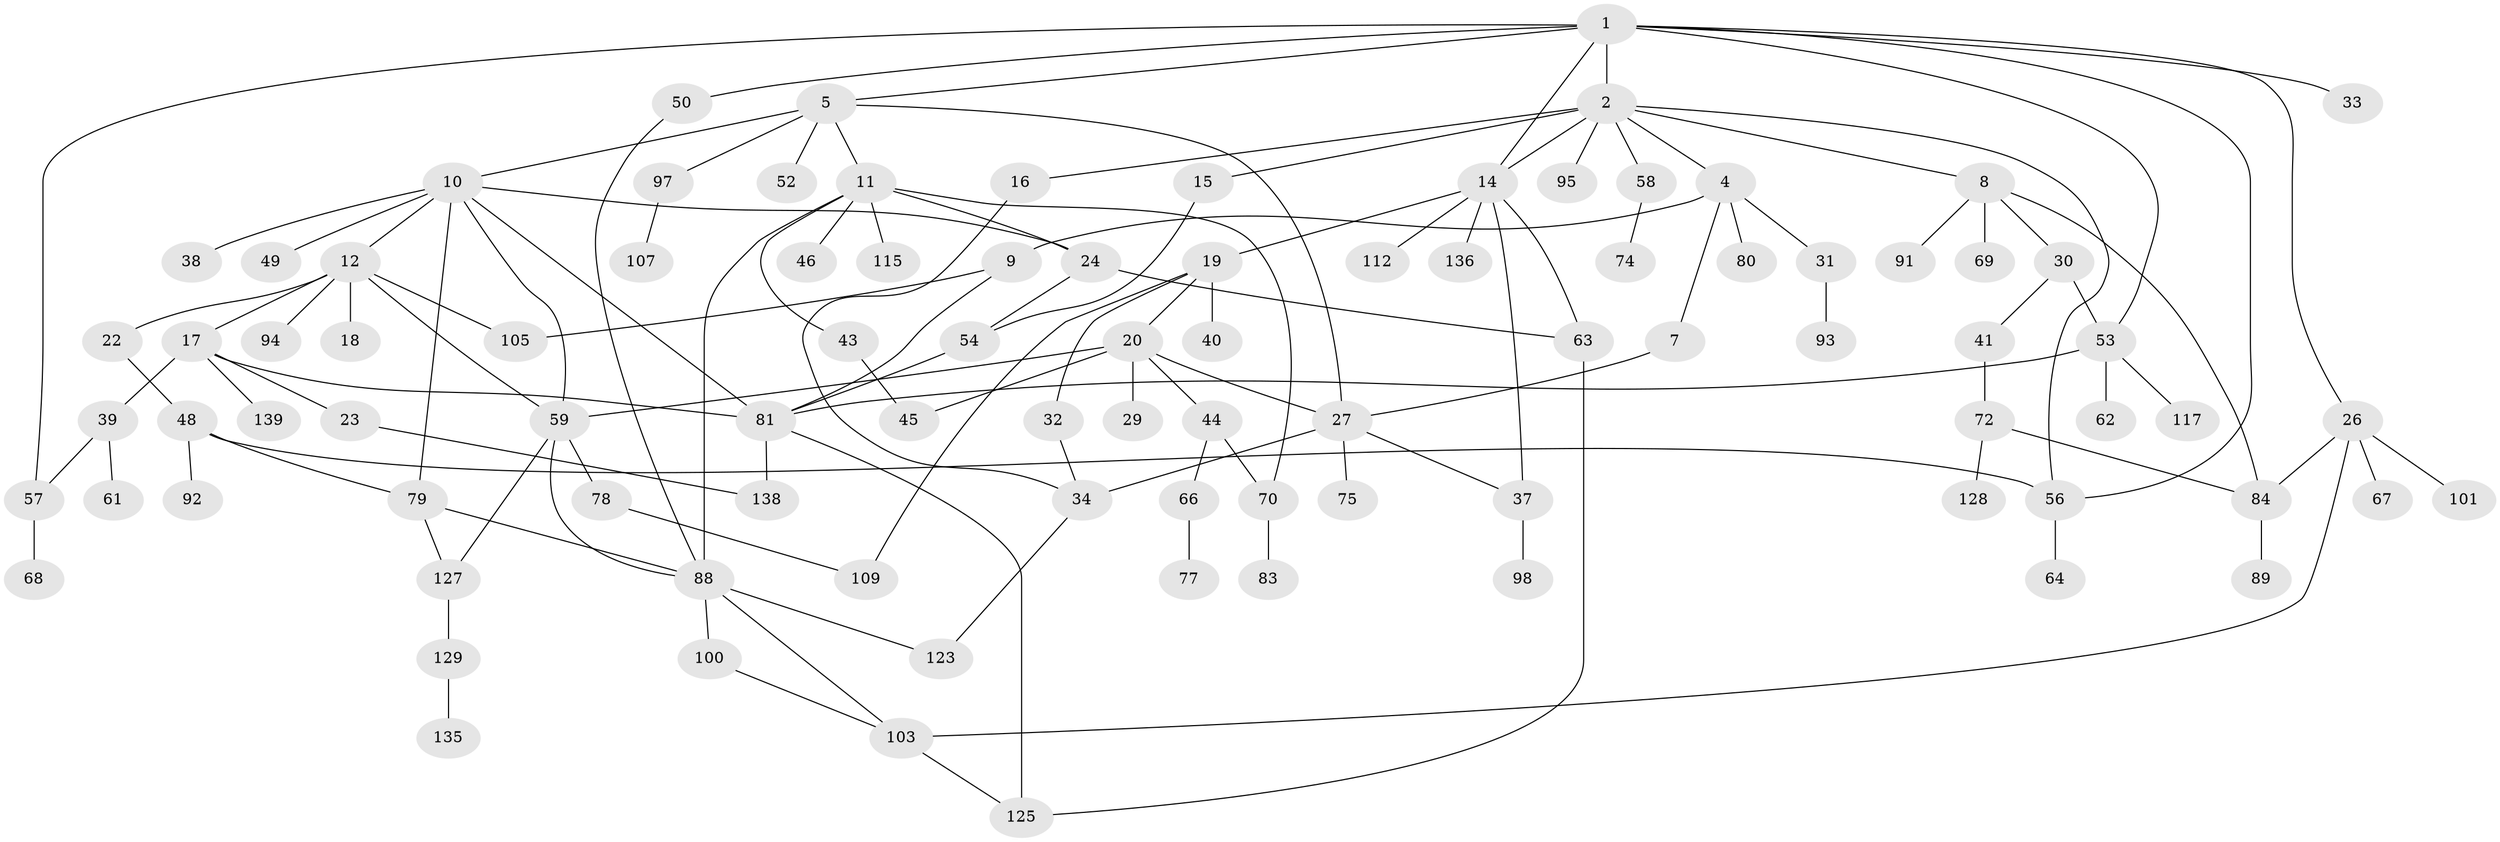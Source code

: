 // Generated by graph-tools (version 1.1) at 2025/51/02/27/25 19:51:36]
// undirected, 93 vertices, 128 edges
graph export_dot {
graph [start="1"]
  node [color=gray90,style=filled];
  1 [super="+55"];
  2 [super="+3"];
  4 [super="+6"];
  5 [super="+71"];
  7;
  8 [super="+51"];
  9;
  10 [super="+21"];
  11 [super="+13"];
  12 [super="+36"];
  14 [super="+35"];
  15;
  16;
  17 [super="+104"];
  18 [super="+121"];
  19 [super="+25"];
  20 [super="+28"];
  22;
  23;
  24 [super="+134"];
  26;
  27 [super="+82"];
  29;
  30 [super="+47"];
  31;
  32 [super="+108"];
  33;
  34 [super="+73"];
  37 [super="+122"];
  38 [super="+120"];
  39;
  40;
  41 [super="+42"];
  43 [super="+96"];
  44 [super="+76"];
  45;
  46 [super="+130"];
  48 [super="+119"];
  49;
  50;
  52;
  53 [super="+90"];
  54 [super="+99"];
  56 [super="+110"];
  57 [super="+60"];
  58;
  59 [super="+65"];
  61;
  62 [super="+86"];
  63 [super="+111"];
  64;
  66;
  67;
  68;
  69;
  70 [super="+85"];
  72;
  74 [super="+137"];
  75;
  77;
  78;
  79 [super="+118"];
  80;
  81 [super="+87"];
  83 [super="+106"];
  84 [super="+116"];
  88 [super="+102"];
  89;
  91;
  92;
  93;
  94;
  95;
  97;
  98 [super="+141"];
  100 [super="+114"];
  101 [super="+113"];
  103 [super="+132"];
  105;
  107;
  109;
  112 [super="+124"];
  115;
  117;
  123;
  125 [super="+126"];
  127;
  128 [super="+131"];
  129 [super="+133"];
  135;
  136;
  138;
  139 [super="+140"];
  1 -- 2;
  1 -- 5;
  1 -- 26;
  1 -- 33;
  1 -- 50;
  1 -- 56;
  1 -- 57;
  1 -- 14;
  1 -- 53;
  2 -- 4;
  2 -- 14;
  2 -- 58;
  2 -- 95;
  2 -- 8;
  2 -- 16;
  2 -- 15;
  2 -- 56;
  4 -- 7;
  4 -- 80;
  4 -- 9;
  4 -- 31;
  5 -- 10;
  5 -- 11;
  5 -- 52;
  5 -- 97;
  5 -- 27;
  7 -- 27;
  8 -- 30;
  8 -- 91;
  8 -- 84;
  8 -- 69;
  9 -- 81;
  9 -- 105;
  10 -- 12;
  10 -- 49;
  10 -- 81;
  10 -- 24;
  10 -- 38;
  10 -- 79;
  10 -- 59;
  11 -- 43;
  11 -- 70;
  11 -- 88;
  11 -- 24;
  11 -- 115;
  11 -- 46;
  12 -- 17;
  12 -- 18;
  12 -- 22;
  12 -- 94;
  12 -- 105;
  12 -- 59;
  14 -- 19;
  14 -- 37 [weight=2];
  14 -- 63;
  14 -- 112;
  14 -- 136;
  15 -- 54;
  16 -- 34;
  17 -- 23;
  17 -- 39;
  17 -- 81;
  17 -- 139;
  19 -- 20;
  19 -- 32;
  19 -- 40;
  19 -- 109;
  20 -- 29;
  20 -- 27;
  20 -- 59;
  20 -- 45;
  20 -- 44;
  22 -- 48;
  23 -- 138;
  24 -- 54;
  24 -- 63;
  26 -- 67;
  26 -- 101;
  26 -- 103;
  26 -- 84 [weight=2];
  27 -- 75;
  27 -- 34;
  27 -- 37;
  30 -- 41;
  30 -- 53;
  31 -- 93;
  32 -- 34;
  34 -- 123;
  37 -- 98;
  39 -- 57;
  39 -- 61;
  41 -- 72;
  43 -- 45;
  44 -- 66;
  44 -- 70;
  48 -- 92;
  48 -- 79;
  48 -- 56;
  50 -- 88;
  53 -- 62;
  53 -- 117;
  53 -- 81;
  54 -- 81;
  56 -- 64;
  57 -- 68;
  58 -- 74;
  59 -- 88;
  59 -- 127;
  59 -- 78;
  63 -- 125;
  66 -- 77;
  70 -- 83;
  72 -- 128;
  72 -- 84;
  78 -- 109;
  79 -- 127;
  79 -- 88;
  81 -- 125;
  81 -- 138;
  84 -- 89;
  88 -- 100;
  88 -- 103;
  88 -- 123;
  97 -- 107;
  100 -- 103;
  103 -- 125;
  127 -- 129;
  129 -- 135;
}
